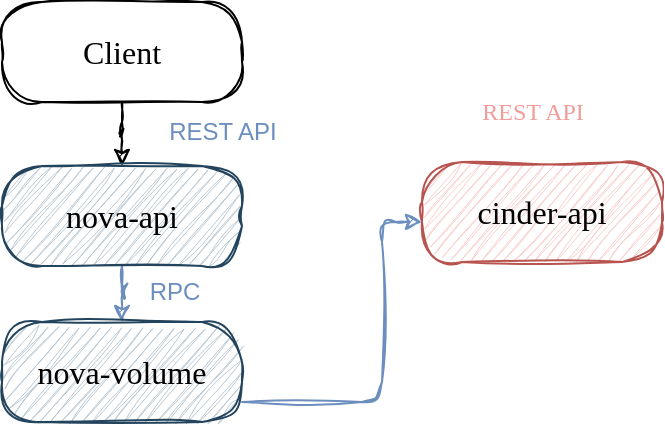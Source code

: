 <mxfile version="28.0.6">
  <diagram name="Page-1" id="bMJHOics0cmP5hfuYZkd">
    <mxGraphModel dx="946" dy="679" grid="1" gridSize="10" guides="1" tooltips="1" connect="1" arrows="1" fold="1" page="1" pageScale="1" pageWidth="850" pageHeight="1100" math="0" shadow="0">
      <root>
        <mxCell id="0" />
        <mxCell id="1" parent="0" />
        <mxCell id="U-8MvL9AWw5VFPp7U1pE-1" value="" style="edgeStyle=orthogonalEdgeStyle;rounded=1;orthogonalLoop=1;jettySize=auto;html=1;sketch=1;curveFitting=1;jiggle=2;" edge="1" parent="1" source="U-8MvL9AWw5VFPp7U1pE-2" target="U-8MvL9AWw5VFPp7U1pE-4">
          <mxGeometry relative="1" as="geometry" />
        </mxCell>
        <mxCell id="U-8MvL9AWw5VFPp7U1pE-2" value="&lt;font face=&quot;Times New Roman&quot;&gt;Client&lt;/font&gt;" style="rounded=1;whiteSpace=wrap;html=1;fontSize=16;arcSize=40;absoluteArcSize=0;sketch=1;curveFitting=1;jiggle=2;" vertex="1" parent="1">
          <mxGeometry x="230" y="190" width="120" height="50" as="geometry" />
        </mxCell>
        <mxCell id="U-8MvL9AWw5VFPp7U1pE-3" value="" style="edgeStyle=orthogonalEdgeStyle;rounded=1;orthogonalLoop=1;jettySize=auto;html=1;fillColor=#dae8fc;strokeColor=#6c8ebf;sketch=1;curveFitting=1;jiggle=2;" edge="1" parent="1" source="U-8MvL9AWw5VFPp7U1pE-4" target="U-8MvL9AWw5VFPp7U1pE-6">
          <mxGeometry relative="1" as="geometry" />
        </mxCell>
        <mxCell id="U-8MvL9AWw5VFPp7U1pE-4" value="&lt;font face=&quot;Times New Roman&quot;&gt;nova-api&lt;/font&gt;" style="rounded=1;whiteSpace=wrap;html=1;fillColor=#bac8d3;strokeColor=#23445d;fontSize=16;arcSize=40;sketch=1;curveFitting=1;jiggle=2;" vertex="1" parent="1">
          <mxGeometry x="230" y="272" width="120" height="50" as="geometry" />
        </mxCell>
        <mxCell id="U-8MvL9AWw5VFPp7U1pE-5" value="" style="edgeStyle=orthogonalEdgeStyle;rounded=1;orthogonalLoop=1;jettySize=auto;html=1;fillColor=#dae8fc;strokeColor=#6c8ebf;sketch=1;curveFitting=1;jiggle=2;" edge="1" parent="1">
          <mxGeometry relative="1" as="geometry">
            <mxPoint x="350" y="390" as="sourcePoint" />
            <mxPoint x="440" y="300" as="targetPoint" />
            <Array as="points">
              <mxPoint x="420" y="390" />
              <mxPoint x="420" y="300" />
            </Array>
          </mxGeometry>
        </mxCell>
        <mxCell id="U-8MvL9AWw5VFPp7U1pE-6" value="&lt;font face=&quot;Times New Roman&quot;&gt;nova-volume&lt;/font&gt;" style="rounded=1;whiteSpace=wrap;html=1;fillColor=#bac8d3;strokeColor=#23445d;fontSize=16;arcSize=40;sketch=1;curveFitting=1;jiggle=2;" vertex="1" parent="1">
          <mxGeometry x="230" y="350" width="120" height="50" as="geometry" />
        </mxCell>
        <mxCell id="U-8MvL9AWw5VFPp7U1pE-7" value="REST API" style="text;html=1;align=center;verticalAlign=middle;resizable=0;points=[];autosize=1;strokeColor=none;fillColor=none;fontFamily=Times New Roman;rounded=1;fontColor=#F19C99;sketch=1;curveFitting=1;jiggle=2;" vertex="1" parent="1">
          <mxGeometry x="460" y="230" width="70" height="30" as="geometry" />
        </mxCell>
        <mxCell id="U-8MvL9AWw5VFPp7U1pE-8" value="RPC" style="text;html=1;align=center;verticalAlign=middle;resizable=0;points=[];autosize=1;strokeColor=none;fillColor=none;fontColor=#6C8EBF;rounded=1;sketch=1;curveFitting=1;jiggle=2;" vertex="1" parent="1">
          <mxGeometry x="291" y="320" width="50" height="30" as="geometry" />
        </mxCell>
        <mxCell id="U-8MvL9AWw5VFPp7U1pE-9" value="&lt;font face=&quot;Times New Roman&quot;&gt;cinder-api&lt;/font&gt;" style="rounded=1;whiteSpace=wrap;html=1;fillColor=#f8cecc;strokeColor=#b85450;fontSize=16;arcSize=40;sketch=1;curveFitting=1;jiggle=2;" vertex="1" parent="1">
          <mxGeometry x="440" y="270" width="120" height="50" as="geometry" />
        </mxCell>
        <mxCell id="U-8MvL9AWw5VFPp7U1pE-10" value="REST API" style="text;html=1;align=center;verticalAlign=middle;resizable=0;points=[];autosize=1;strokeColor=none;fillColor=none;fontColor=#6C8EBF;rounded=1;sketch=1;curveFitting=1;jiggle=2;" vertex="1" parent="1">
          <mxGeometry x="300" y="240" width="80" height="30" as="geometry" />
        </mxCell>
      </root>
    </mxGraphModel>
  </diagram>
</mxfile>
